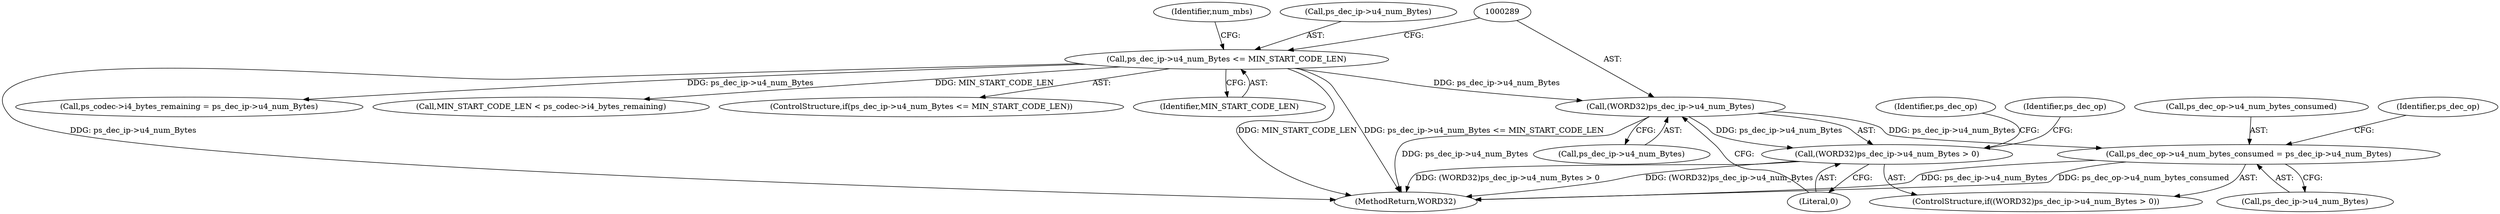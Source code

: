 digraph "0_Android_a33f6725d7e9f92330f995ce2dcf4faa33f6433f@pointer" {
"1000288" [label="(Call,(WORD32)ps_dec_ip->u4_num_Bytes)"];
"1000280" [label="(Call,ps_dec_ip->u4_num_Bytes <= MIN_START_CODE_LEN)"];
"1000287" [label="(Call,(WORD32)ps_dec_ip->u4_num_Bytes > 0)"];
"1000294" [label="(Call,ps_dec_op->u4_num_bytes_consumed = ps_dec_ip->u4_num_Bytes)"];
"1001906" [label="(MethodReturn,WORD32)"];
"1000298" [label="(Call,ps_dec_ip->u4_num_Bytes)"];
"1000281" [label="(Call,ps_dec_ip->u4_num_Bytes)"];
"1000293" [label="(Literal,0)"];
"1000304" [label="(Identifier,ps_dec_op)"];
"1000735" [label="(Call,ps_codec->i4_bytes_remaining = ps_dec_ip->u4_num_Bytes)"];
"1000280" [label="(Call,ps_dec_ip->u4_num_Bytes <= MIN_START_CODE_LEN)"];
"1000294" [label="(Call,ps_dec_op->u4_num_bytes_consumed = ps_dec_ip->u4_num_Bytes)"];
"1000324" [label="(Identifier,num_mbs)"];
"1000783" [label="(Call,MIN_START_CODE_LEN < ps_codec->i4_bytes_remaining)"];
"1000286" [label="(ControlStructure,if((WORD32)ps_dec_ip->u4_num_Bytes > 0))"];
"1000309" [label="(Identifier,ps_dec_op)"];
"1000287" [label="(Call,(WORD32)ps_dec_ip->u4_num_Bytes > 0)"];
"1000279" [label="(ControlStructure,if(ps_dec_ip->u4_num_Bytes <= MIN_START_CODE_LEN))"];
"1000290" [label="(Call,ps_dec_ip->u4_num_Bytes)"];
"1000284" [label="(Identifier,MIN_START_CODE_LEN)"];
"1000296" [label="(Identifier,ps_dec_op)"];
"1000295" [label="(Call,ps_dec_op->u4_num_bytes_consumed)"];
"1000288" [label="(Call,(WORD32)ps_dec_ip->u4_num_Bytes)"];
"1000288" -> "1000287"  [label="AST: "];
"1000288" -> "1000290"  [label="CFG: "];
"1000289" -> "1000288"  [label="AST: "];
"1000290" -> "1000288"  [label="AST: "];
"1000293" -> "1000288"  [label="CFG: "];
"1000288" -> "1001906"  [label="DDG: ps_dec_ip->u4_num_Bytes"];
"1000288" -> "1000287"  [label="DDG: ps_dec_ip->u4_num_Bytes"];
"1000280" -> "1000288"  [label="DDG: ps_dec_ip->u4_num_Bytes"];
"1000288" -> "1000294"  [label="DDG: ps_dec_ip->u4_num_Bytes"];
"1000280" -> "1000279"  [label="AST: "];
"1000280" -> "1000284"  [label="CFG: "];
"1000281" -> "1000280"  [label="AST: "];
"1000284" -> "1000280"  [label="AST: "];
"1000289" -> "1000280"  [label="CFG: "];
"1000324" -> "1000280"  [label="CFG: "];
"1000280" -> "1001906"  [label="DDG: MIN_START_CODE_LEN"];
"1000280" -> "1001906"  [label="DDG: ps_dec_ip->u4_num_Bytes <= MIN_START_CODE_LEN"];
"1000280" -> "1001906"  [label="DDG: ps_dec_ip->u4_num_Bytes"];
"1000280" -> "1000735"  [label="DDG: ps_dec_ip->u4_num_Bytes"];
"1000280" -> "1000783"  [label="DDG: MIN_START_CODE_LEN"];
"1000287" -> "1000286"  [label="AST: "];
"1000287" -> "1000293"  [label="CFG: "];
"1000293" -> "1000287"  [label="AST: "];
"1000296" -> "1000287"  [label="CFG: "];
"1000304" -> "1000287"  [label="CFG: "];
"1000287" -> "1001906"  [label="DDG: (WORD32)ps_dec_ip->u4_num_Bytes > 0"];
"1000287" -> "1001906"  [label="DDG: (WORD32)ps_dec_ip->u4_num_Bytes"];
"1000294" -> "1000286"  [label="AST: "];
"1000294" -> "1000298"  [label="CFG: "];
"1000295" -> "1000294"  [label="AST: "];
"1000298" -> "1000294"  [label="AST: "];
"1000309" -> "1000294"  [label="CFG: "];
"1000294" -> "1001906"  [label="DDG: ps_dec_ip->u4_num_Bytes"];
"1000294" -> "1001906"  [label="DDG: ps_dec_op->u4_num_bytes_consumed"];
}
